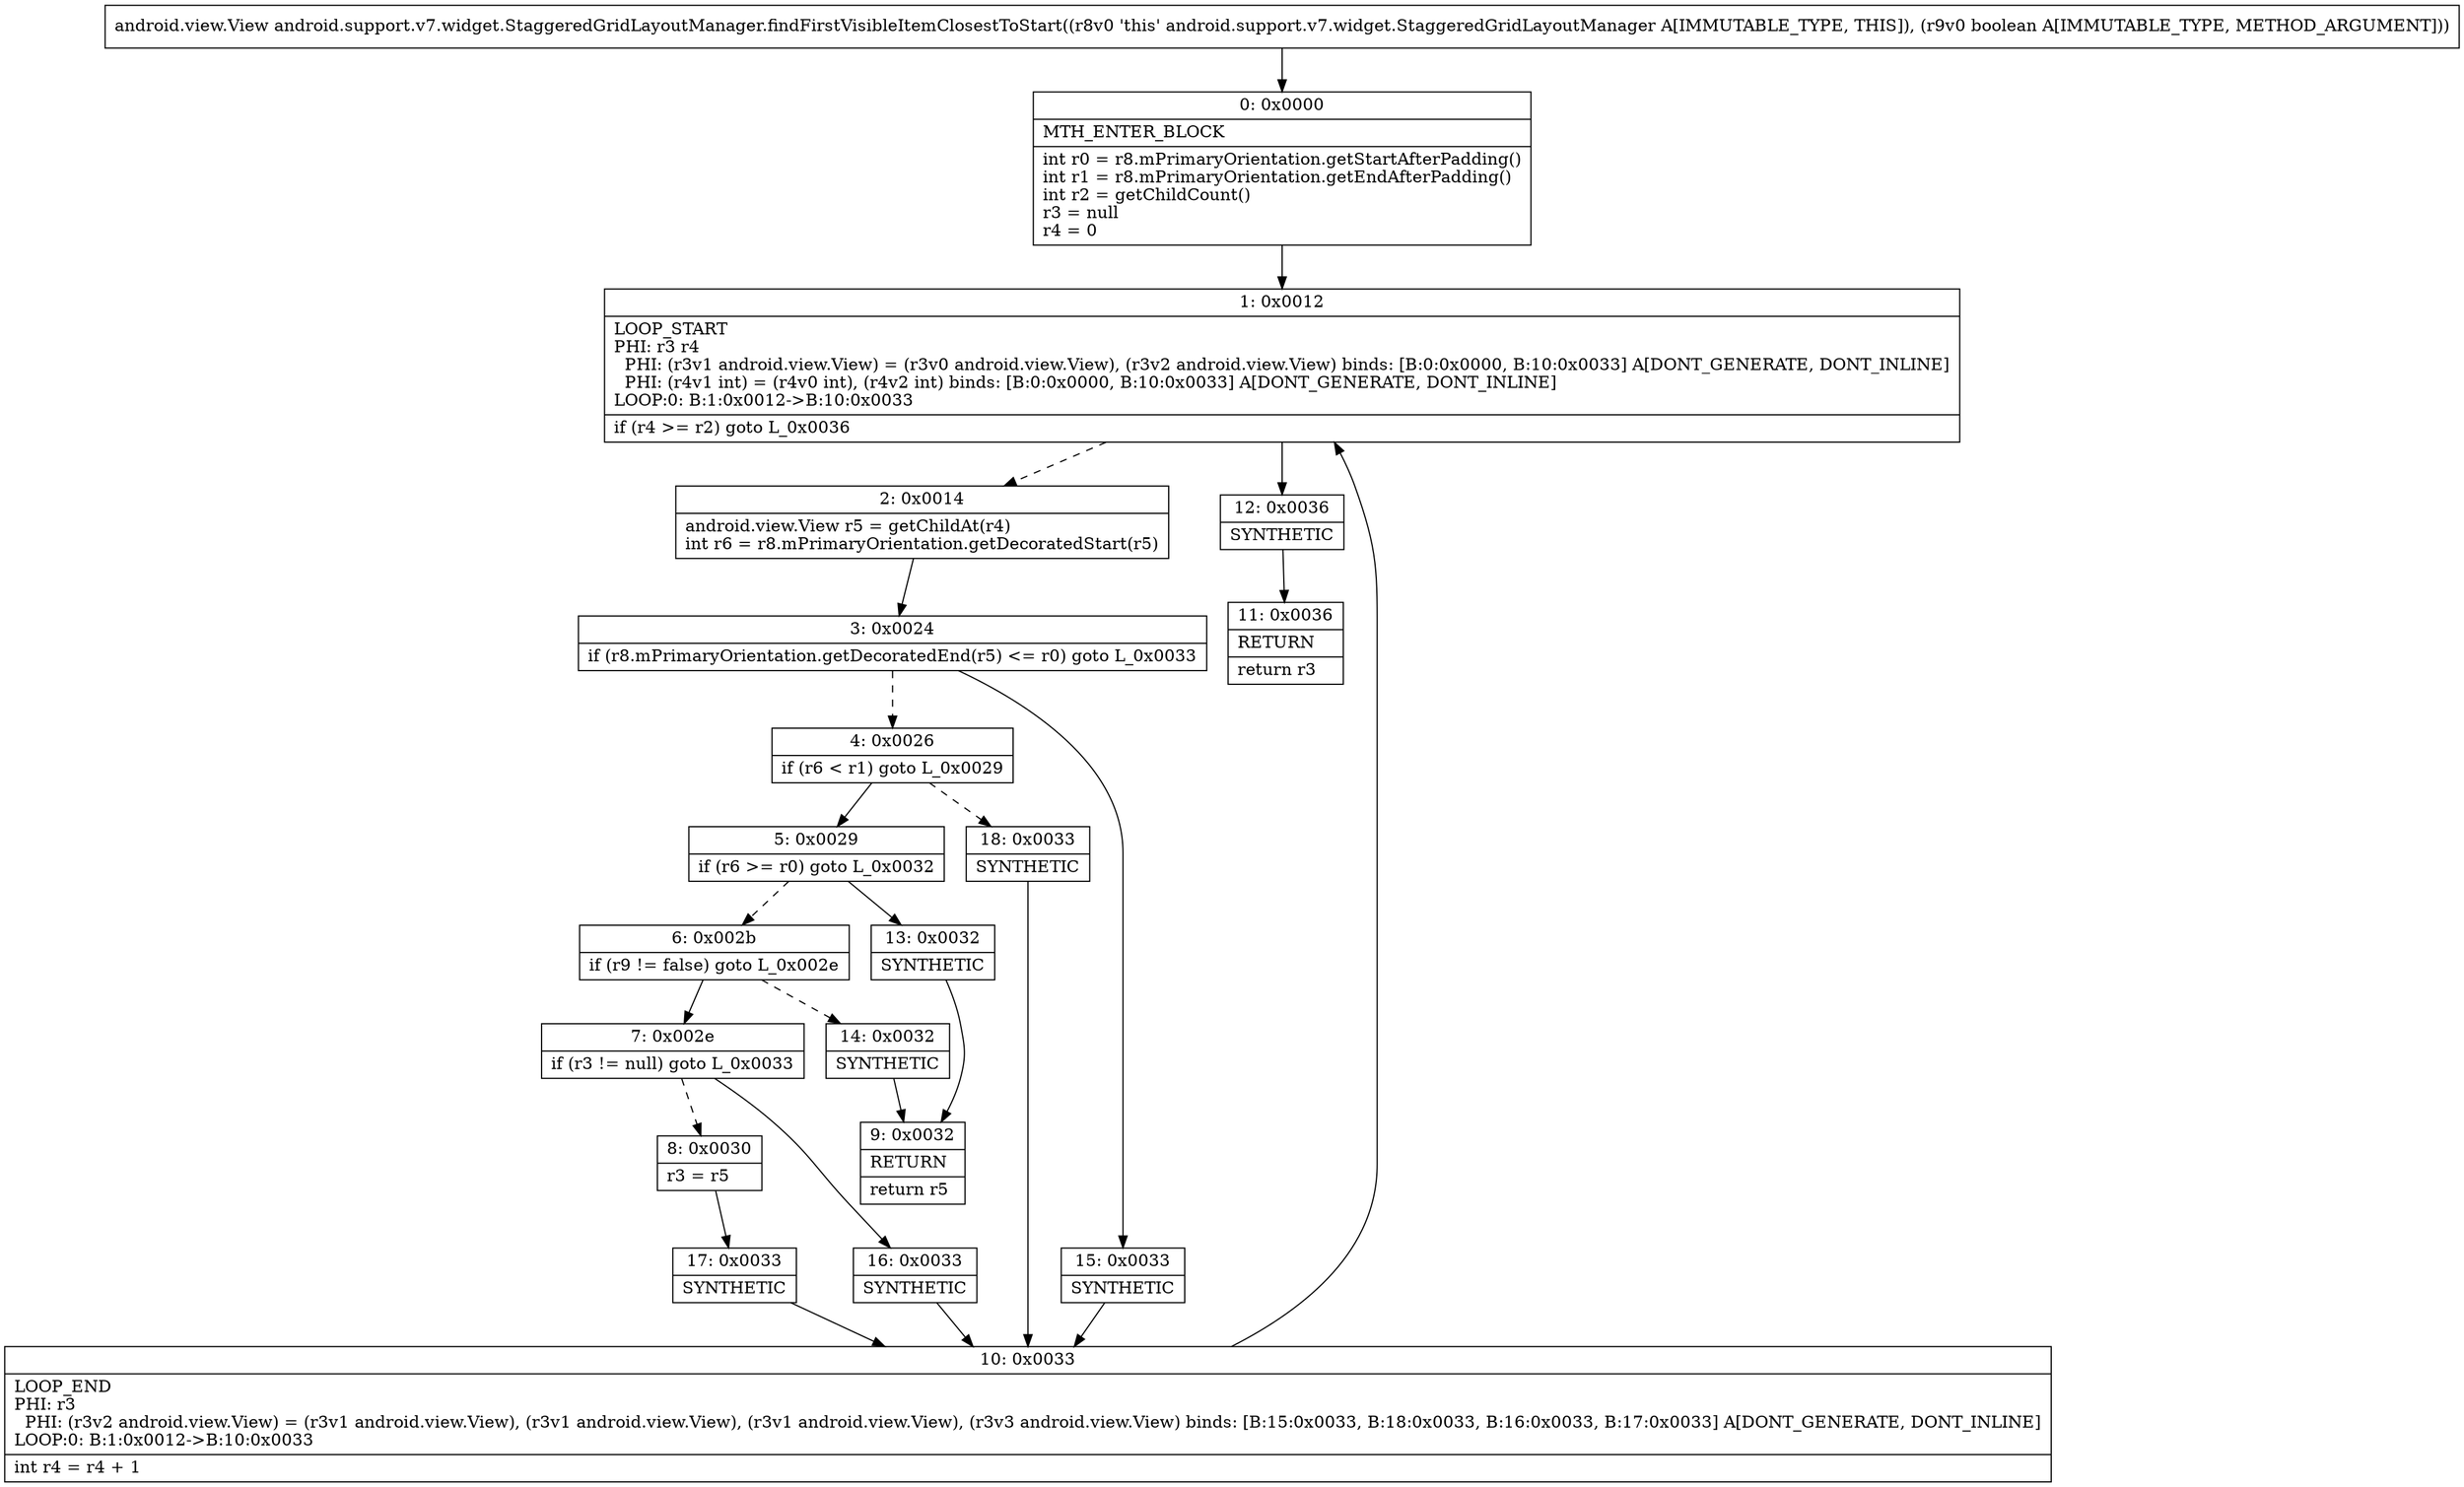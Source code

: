 digraph "CFG forandroid.support.v7.widget.StaggeredGridLayoutManager.findFirstVisibleItemClosestToStart(Z)Landroid\/view\/View;" {
Node_0 [shape=record,label="{0\:\ 0x0000|MTH_ENTER_BLOCK\l|int r0 = r8.mPrimaryOrientation.getStartAfterPadding()\lint r1 = r8.mPrimaryOrientation.getEndAfterPadding()\lint r2 = getChildCount()\lr3 = null\lr4 = 0\l}"];
Node_1 [shape=record,label="{1\:\ 0x0012|LOOP_START\lPHI: r3 r4 \l  PHI: (r3v1 android.view.View) = (r3v0 android.view.View), (r3v2 android.view.View) binds: [B:0:0x0000, B:10:0x0033] A[DONT_GENERATE, DONT_INLINE]\l  PHI: (r4v1 int) = (r4v0 int), (r4v2 int) binds: [B:0:0x0000, B:10:0x0033] A[DONT_GENERATE, DONT_INLINE]\lLOOP:0: B:1:0x0012\-\>B:10:0x0033\l|if (r4 \>= r2) goto L_0x0036\l}"];
Node_2 [shape=record,label="{2\:\ 0x0014|android.view.View r5 = getChildAt(r4)\lint r6 = r8.mPrimaryOrientation.getDecoratedStart(r5)\l}"];
Node_3 [shape=record,label="{3\:\ 0x0024|if (r8.mPrimaryOrientation.getDecoratedEnd(r5) \<= r0) goto L_0x0033\l}"];
Node_4 [shape=record,label="{4\:\ 0x0026|if (r6 \< r1) goto L_0x0029\l}"];
Node_5 [shape=record,label="{5\:\ 0x0029|if (r6 \>= r0) goto L_0x0032\l}"];
Node_6 [shape=record,label="{6\:\ 0x002b|if (r9 != false) goto L_0x002e\l}"];
Node_7 [shape=record,label="{7\:\ 0x002e|if (r3 != null) goto L_0x0033\l}"];
Node_8 [shape=record,label="{8\:\ 0x0030|r3 = r5\l}"];
Node_9 [shape=record,label="{9\:\ 0x0032|RETURN\l|return r5\l}"];
Node_10 [shape=record,label="{10\:\ 0x0033|LOOP_END\lPHI: r3 \l  PHI: (r3v2 android.view.View) = (r3v1 android.view.View), (r3v1 android.view.View), (r3v1 android.view.View), (r3v3 android.view.View) binds: [B:15:0x0033, B:18:0x0033, B:16:0x0033, B:17:0x0033] A[DONT_GENERATE, DONT_INLINE]\lLOOP:0: B:1:0x0012\-\>B:10:0x0033\l|int r4 = r4 + 1\l}"];
Node_11 [shape=record,label="{11\:\ 0x0036|RETURN\l|return r3\l}"];
Node_12 [shape=record,label="{12\:\ 0x0036|SYNTHETIC\l}"];
Node_13 [shape=record,label="{13\:\ 0x0032|SYNTHETIC\l}"];
Node_14 [shape=record,label="{14\:\ 0x0032|SYNTHETIC\l}"];
Node_15 [shape=record,label="{15\:\ 0x0033|SYNTHETIC\l}"];
Node_16 [shape=record,label="{16\:\ 0x0033|SYNTHETIC\l}"];
Node_17 [shape=record,label="{17\:\ 0x0033|SYNTHETIC\l}"];
Node_18 [shape=record,label="{18\:\ 0x0033|SYNTHETIC\l}"];
MethodNode[shape=record,label="{android.view.View android.support.v7.widget.StaggeredGridLayoutManager.findFirstVisibleItemClosestToStart((r8v0 'this' android.support.v7.widget.StaggeredGridLayoutManager A[IMMUTABLE_TYPE, THIS]), (r9v0 boolean A[IMMUTABLE_TYPE, METHOD_ARGUMENT])) }"];
MethodNode -> Node_0;
Node_0 -> Node_1;
Node_1 -> Node_2[style=dashed];
Node_1 -> Node_12;
Node_2 -> Node_3;
Node_3 -> Node_4[style=dashed];
Node_3 -> Node_15;
Node_4 -> Node_5;
Node_4 -> Node_18[style=dashed];
Node_5 -> Node_6[style=dashed];
Node_5 -> Node_13;
Node_6 -> Node_7;
Node_6 -> Node_14[style=dashed];
Node_7 -> Node_8[style=dashed];
Node_7 -> Node_16;
Node_8 -> Node_17;
Node_10 -> Node_1;
Node_12 -> Node_11;
Node_13 -> Node_9;
Node_14 -> Node_9;
Node_15 -> Node_10;
Node_16 -> Node_10;
Node_17 -> Node_10;
Node_18 -> Node_10;
}

